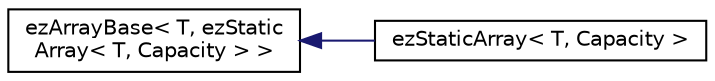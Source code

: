 digraph "Graphical Class Hierarchy"
{
 // LATEX_PDF_SIZE
  edge [fontname="Helvetica",fontsize="10",labelfontname="Helvetica",labelfontsize="10"];
  node [fontname="Helvetica",fontsize="10",shape=record];
  rankdir="LR";
  Node0 [label="ezArrayBase\< T, ezStatic\lArray\< T, Capacity \> \>",height=0.2,width=0.4,color="black", fillcolor="white", style="filled",URL="$dc/d59/classez_array_base.htm",tooltip=" "];
  Node0 -> Node1 [dir="back",color="midnightblue",fontsize="10",style="solid",fontname="Helvetica"];
  Node1 [label="ezStaticArray\< T, Capacity \>",height=0.2,width=0.4,color="black", fillcolor="white", style="filled",URL="$df/d5c/classez_static_array.htm",tooltip="Wraps a C-style array, which has a fixed size at compile-time, with a more convenient interface."];
}
